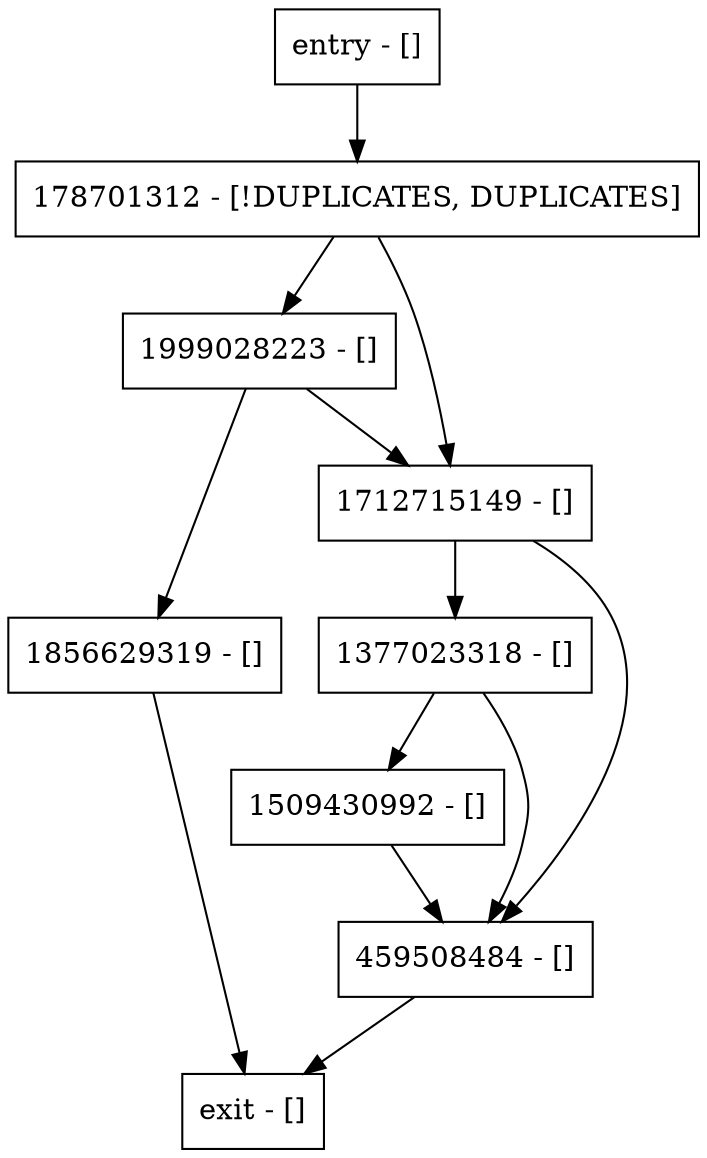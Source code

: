 digraph <init> {
node [shape=record];
1856629319 [label="1856629319 - []"];
entry [label="entry - []"];
exit [label="exit - []"];
1999028223 [label="1999028223 - []"];
178701312 [label="178701312 - [!DUPLICATES, DUPLICATES]"];
1377023318 [label="1377023318 - []"];
1509430992 [label="1509430992 - []"];
1712715149 [label="1712715149 - []"];
459508484 [label="459508484 - []"];
entry;
exit;
1856629319 -> exit;
entry -> 178701312;
1999028223 -> 1856629319;
1999028223 -> 1712715149;
178701312 -> 1999028223;
178701312 -> 1712715149;
1377023318 -> 1509430992;
1377023318 -> 459508484;
1509430992 -> 459508484;
1712715149 -> 1377023318;
1712715149 -> 459508484;
459508484 -> exit;
}
